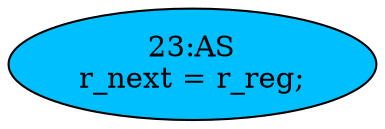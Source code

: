 strict digraph "" {
	node [label="\N"];
	"23:AS"	[ast="<pyverilog.vparser.ast.Assign object at 0x7f36ebba84d0>",
		def_var="['r_next']",
		fillcolor=deepskyblue,
		label="23:AS
r_next = r_reg;",
		statements="[]",
		style=filled,
		typ=Assign,
		use_var="['r_reg']"];
}
